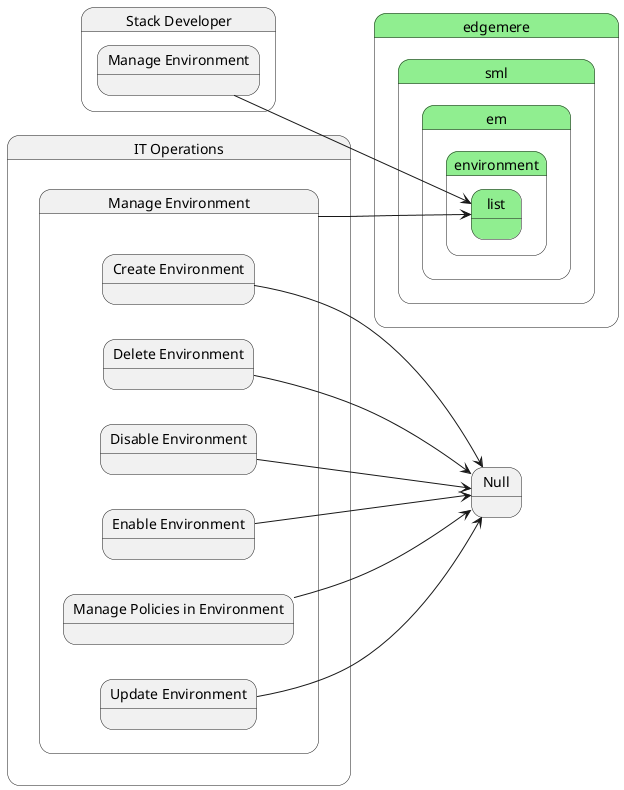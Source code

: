 @startuml
left to right direction



state "IT Operations" as ITOperations {
    state "Manage Environment" as ITOperationsManageEnvironment {
    }
}
state "edgemere" as edgemere #lightgreen {
state "sml" as edgemeresml #lightgreen {
state "em" as edgemeresmlem #lightgreen {
state "environment" as edgemeresmlemenvironment #lightgreen {
state "list" as edgemeresmlemenvironmentlist #lightgreen {
}
}
}
}
}

ITOperationsManageEnvironment --> edgemeresmlemenvironmentlist

state "Stack Developer" as StackDeveloper {
    state "Manage Environment" as StackDeveloperManageEnvironment {
    }
}
state "edgemere" as edgemere #lightgreen {
state "sml" as edgemeresml #lightgreen {
state "em" as edgemeresmlem #lightgreen {
state "environment" as edgemeresmlemenvironment #lightgreen {
state "list" as edgemeresmlemenvironmentlist #lightgreen {
}
}
}
}
}

StackDeveloperManageEnvironment --> edgemeresmlemenvironmentlist


    state "IT Operations" as ITOperations {
        state "Manage Environment" as ITOperationsManageEnvironment {
            state "Create Environment" as ITOperationsManageEnvironmentCreateEnvironment {
            }
        }
    }
    
    ITOperationsManageEnvironmentCreateEnvironment --> Null
    
 
    state "IT Operations" as ITOperations {
        state "Manage Environment" as ITOperationsManageEnvironment {
            state "Delete Environment" as ITOperationsManageEnvironmentDeleteEnvironment {
            }
        }
    }
    
    ITOperationsManageEnvironmentDeleteEnvironment --> Null
    
 
    state "IT Operations" as ITOperations {
        state "Manage Environment" as ITOperationsManageEnvironment {
            state "Disable Environment" as ITOperationsManageEnvironmentDisableEnvironment {
            }
        }
    }
    
    ITOperationsManageEnvironmentDisableEnvironment --> Null
    
 
    state "IT Operations" as ITOperations {
        state "Manage Environment" as ITOperationsManageEnvironment {
            state "Enable Environment" as ITOperationsManageEnvironmentEnableEnvironment {
            }
        }
    }
    
    ITOperationsManageEnvironmentEnableEnvironment --> Null
    
 
    state "IT Operations" as ITOperations {
        state "Manage Environment" as ITOperationsManageEnvironment {
            state "Manage Policies in Environment" as ITOperationsManageEnvironmentManagePoliciesinEnvironment {
            }
        }
    }
    
    ITOperationsManageEnvironmentManagePoliciesinEnvironment --> Null
    
 
    state "IT Operations" as ITOperations {
        state "Manage Environment" as ITOperationsManageEnvironment {
            state "Update Environment" as ITOperationsManageEnvironmentUpdateEnvironment {
            }
        }
    }
    
    ITOperationsManageEnvironmentUpdateEnvironment --> Null
    
 
 

@enduml
